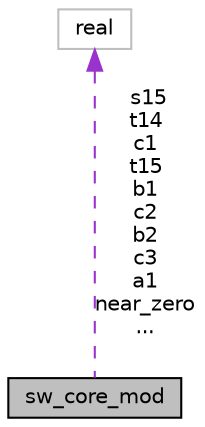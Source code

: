 digraph "sw_core_mod"
{
 // INTERACTIVE_SVG=YES
  edge [fontname="Helvetica",fontsize="10",labelfontname="Helvetica",labelfontsize="10"];
  node [fontname="Helvetica",fontsize="10",shape=record];
  Node1 [label="sw_core_mod",height=0.2,width=0.4,color="black", fillcolor="grey75", style="filled" fontcolor="black"];
  Node2 -> Node1 [dir="back",color="darkorchid3",fontsize="10",style="dashed",label=" s15\nt14\nc1\nt15\nb1\nc2\nb2\nc3\na1\nnear_zero\n..." ,fontname="Helvetica"];
  Node2 [label="real",height=0.2,width=0.4,color="grey75", fillcolor="white", style="filled"];
}
